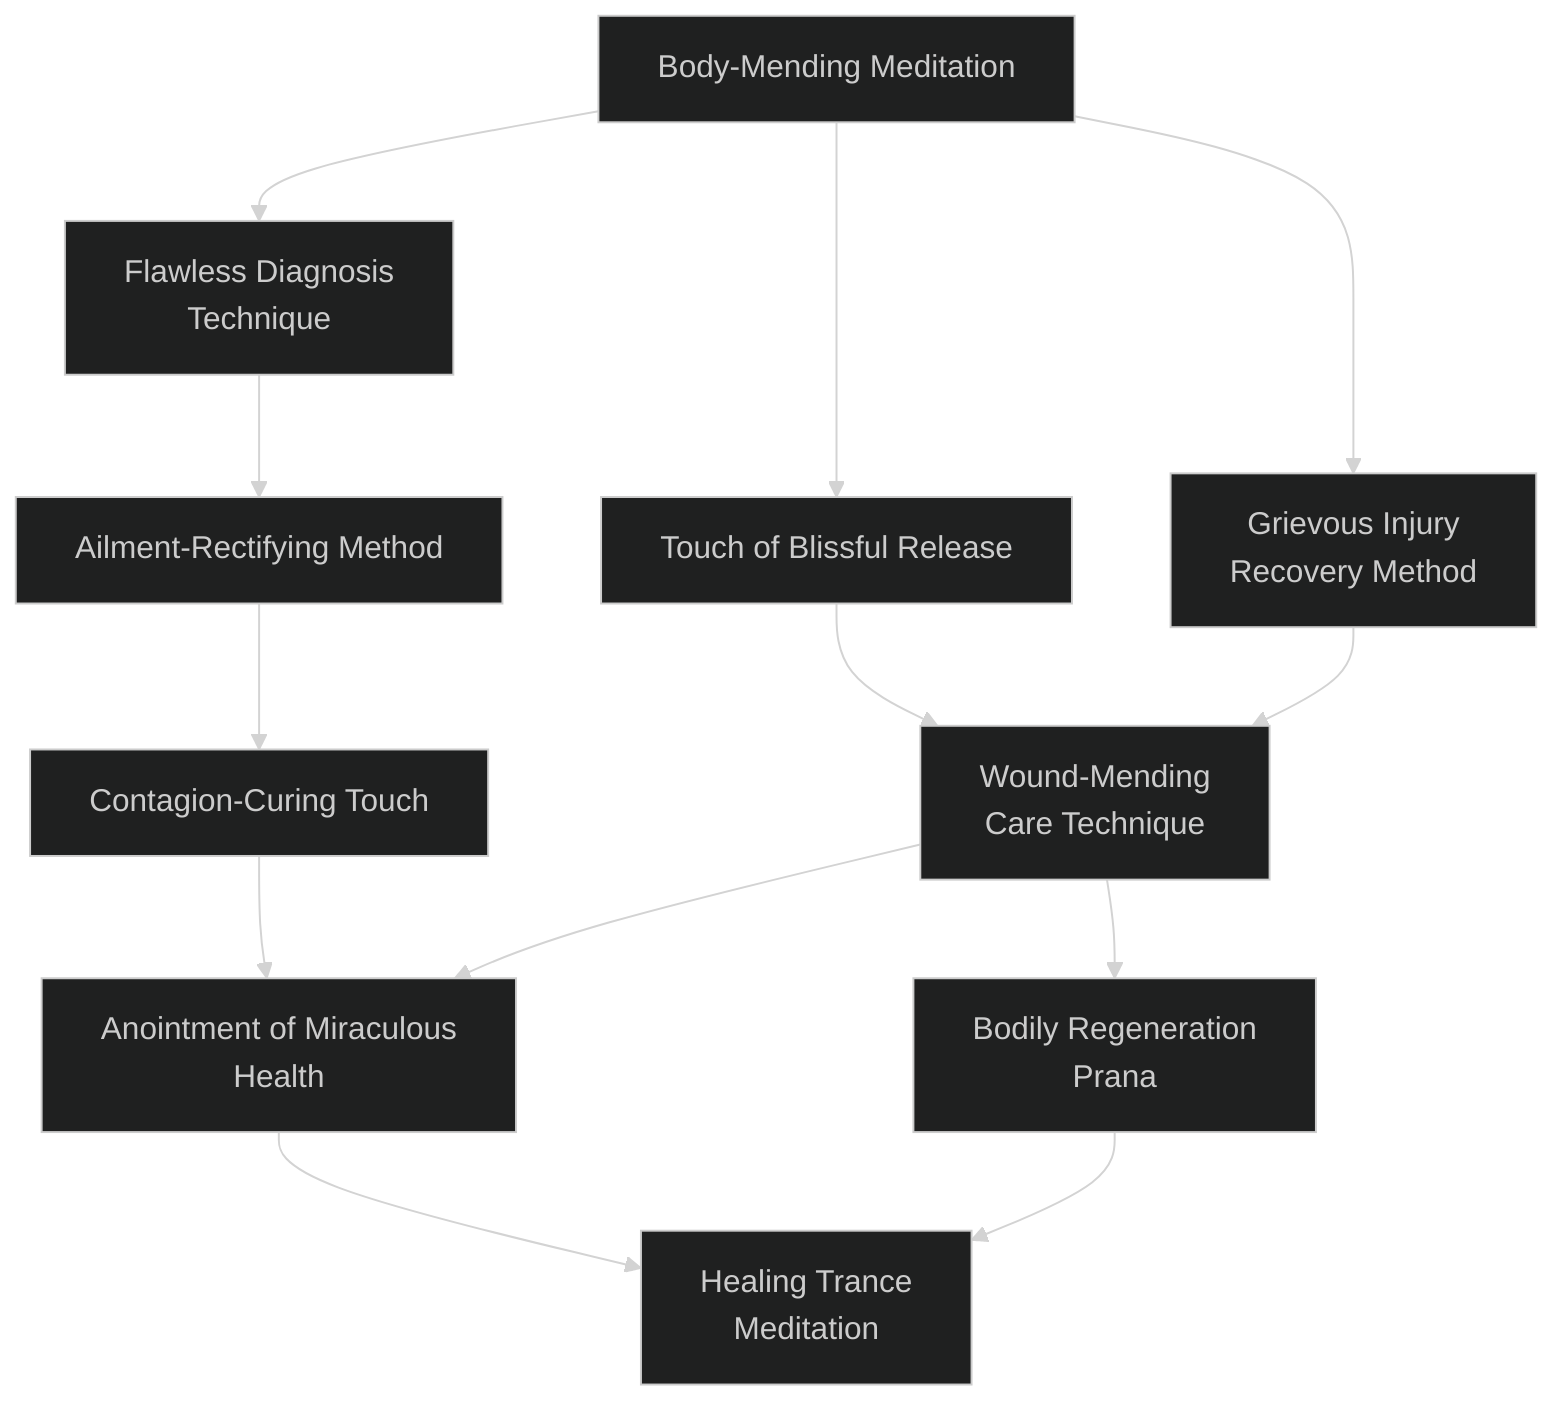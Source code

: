 ---
config:
  theme: dark
---
flowchart TD

    body_mending_meditation[Body-Mending Meditation]
    click body_mending_meditation callback "
        Body-Mending Meditation<br>
        <br>
        Cost: 10 motes<br>
        Duration: One day<br>
        Type: Reflexive<br>
        Minimum Medicine: 1<br>
        Minimum Essence: 1<br>
        Prerequisite Charms: None<br>
        <br>
        This Charm allows the character to channel Essence
        through her own body, knitting broken bones and mending
        cut and burnt flesh with supernatural speed. When this
        Charm is active, the character heals at 10 times the normal
        rate. For healing times, see the Drama chapter, page 234. This
        Charm works only on the Exalted herself and cannot be used
        on others. This Charm does not speed the healing of aggravated
        damage, nor does it allow the regeneration of amputated
        or destroyed tissue — a character who loses an eye or hand will
        have to seek more powerful magical remedies. Characters can
        activate this Charm even if unconscious.
        "

    flawless_diagnosis_technique[Flawless Diagnosis<br>Technique]
    body_mending_meditation --> flawless_diagnosis_technique
    click flawless_diagnosis_technique callback "
        Flawless Diagnosis Technique<br>
        <br>
        Cost: 1 mote<br>
        Duration: Five minutes<br>
        Type: Simple<br>
        Minimum Medicine: 1<br>
        Minimum Essence: 1<br>
        Prerequisite Charms: None<br>
        <br>
        Through the use of this Charm, the character hones
        his medical abilities to an unearthly degree. By examining
        a patient closely and hearing about her symptoms, the
        character can flawlessly diagnose her illness. Note that this
        is an improvement of the character's perception, not
        access to a vast store of medical wisdom - knowledge of
        formal medicine is a function of the character's Medicine
        and Lore skills. If the character has never heard of a disease,
        she will only be able to diagnose its general type and
        determine if it is magical in nature or not. The character's
        ability to actually treat the disease will be strictly contingent
        on her skill as a physician. However, regardless of her
        degree of skill, she will never misdiagnose a disease, mis-
        taking one she doesn't know for one she does.
        "

    ailment_rectifying_method[Ailment-Rectifying Method]
    flawless_diagnosis_technique --> ailment_rectifying_method
    click ailment_rectifying_method callback "
        Ailment-Rectifying Method<br>
        <br>
        Cost: 10 motes<br>
        Duration: Six hours<br>
        Type: Simple<br>
        Minimum Medicine: 2<br>
        Minimum Essence: 1<br>
        Prerequisite Charms: Flawless Diagnosis Technique<br>
        <br>
        The Charm Ailment-Rectifying Method allows an
        Exalted to recover rapidly from even the most serious
        illness. Non-life-threatening illnesses dissipate immediately.
        The player of a character suffering from a more
        serious ailment may make a Stamina + Resistance roll
        (without any wound or disease-related penalties). Success
        indicates that the character's illness fades over the
        course of the Charm's duration. Very serious diseases may
        require two or more successes, so it may take a character
        several days of use to accumulate enough successes to
        recover fully. However, even the most serious illnesses
        are halted in their progress by this Charm, and even the
        Great Contagion requires but five accumulated successes
        to overcome. Note that this Charm can only be used on
        the Exalted herself - to heal others of sickness, the
        Exalted must use Contagion-Curing Touch.
        "

    contagion_curing_touch[Contagion-Curing Touch]
    ailment_rectifying_method --> contagion_curing_touch
    click contagion_curing_touch callback "
        Contagion-Curing Touch<br>
        <br>
        Cost: 10 motes<br>
        Duration: One day<br>
        Type: Simple<br>
        Minimum Medicine: 3<br>
        Minimum Essence: 2<br>
        Prerequisite Charms: Ailment-Rectifying Method<br>
        <br>
        Through the use of this Charm, the character can
        successfully treat serious or even normally incurable diseases.
        The Exalted's player makes an Intelligence +
        Medicine roll. Normal diseases are cured with a single
        success, while more serious ailments may require as many
        as five successes. Regardless of success, once treatment has
        begun, the course of the disease is halted, and unless use of
        this Charm is discontinued, the illness will grow no worse.
        No medicine is required, though the person being treated
        must be bathed, kept warm, fed well and given all the other
        prerequisites of bed rest. The Exalted himself must perform
        this care and, as a result, cannot treat more individuals
        during a given day than his score in the Medicine Ability.
        "

    touch_of_blissful_release[Touch of Blissful Release]
    body_mending_meditation --> touch_of_blissful_release
    click touch_of_blissful_release callback "
        Touch of Blissful Release<br>
        <br>
        Cost: 5 motes<br>
        Duration: Six hours<br>
        Type: Simple<br>
        Minimum Medicine: 2<br>
        Minimum Essence: 1<br>
        Prerequisite Charms: Body-Mending Meditation<br>
        <br>
        The Touch of Blissful Release allows the character to
        lessen the suffering of wounded or ill individuals, dulling
        their pains and easing the discomforts of illness. Wounded
        characters reduce their wound penalties by two, and sick
        characters likewise ignore up to two dice of negative
        symptoms. However, Touch of Blissful Release has a
        narcotic effect as well as an analgesic one, and characters
        under its influence are at a -3 die penalty to performing any
        action that requires thought, memory or coordination.
        "

    grievous_injury_recovery_method[Grievous Injury<br>Recovery Method]
    body_mending_meditation --> grievous_injury_recovery_method
    click grievous_injury_recovery_method callback "
        Grievous Injury Recovery Method<br>
        <br>
        Cost: 10 motes<br>
        Duration: One day<br>
        Type: Simple<br>
        Minimum Medicine: 2<br>
        Minimum Essence: 2<br>
        Prerequisite Charms: Body-Mending Meditation<br>
        <br>
        By channeling Essence through her body, the character
        can increase her rate of healing immensely. Over the
        duration of the Charm, which must be spent in bed rest,
        the character heals health levels equal to her Essence score
        plus a number of additional health levels equal to the
        number of successes the character's player achieves on a
        Stamina + Endurance roll. This Charm does not speed the
        healing of aggravated damage, nor does it allow the regeneration
        of amputated or destroyed tissue.
        "

    wound_mending_care_technique[Wound-Mending<br>Care Technique]
    touch_of_blissful_release --> wound_mending_care_technique
    grievous_injury_recovery_method --> wound_mending_care_technique
    click wound_mending_care_technique callback "
        Wound-Mending Care Technique<br>
        <br>
        Cost: 10 motes<br>
        Duration: One day<br>
        Type: Simple<br>
        Minimum Medicine: 3<br>
        Minimum Essence: 2<br>
        Prerequisite Charms: Grievous Injury Recovery Method, Touch of Blissful Release<br>
        <br>
        Similar in effect to Grievous Injury Recovery Method,
        this Charm allows the character to heal others at an
        incredible pace. For each day the character spends treating
        the subject (who must rest in bed during the treatment),
        she heals health levels equal to her permanent Essence
        plus a number of additional levels equal to the number of
        successes her player achieves on an Intelligence + Medicine
        roll. A character cannot tend to more than one
        individual undergoing Wound-Mending Care Technique
        at a time. This Charm does not speed the healing of
        aggravated damage, nor does it allow the regeneration of
        amputated or destroyed tissue.
        "

    anointment_of_miraculous_health[Anointment of Miraculous<br>Health]
    contagion_curing_touch --> anointment_of_miraculous_health
    wound_mending_care_technique --> anointment_of_miraculous_health
    click anointment_of_miraculous_health callback "
        Anointment of Miraculous Health<br>
        <br>
        Cost: 10 motes<br>
        Duration: Instant<br>
        Type: Simple<br>
        Minimum Medicine: 4<br>
        Minimum Essence: 3<br>
        Prerequisite Charms: Contagion-Curing Touch, Wound-Mending Care Technique<br>
        <br>
        This Charm allows the character to actually cure
        injuries with nothing but a touch. Where the character's
        Essence-charged hands go, shattered bones are made whole
        and torn flesh is instantly mended. With each use of this
        Charm, the character instantly heals a number of health
        levels equal to his Essence score. The Exalted cannot heal
        herself with this Charm. This Charm does not speed the
        healing of aggravated damage, nor does it allow the regeneration
        of amputated or destroyed tissue.
        "

    bodily_regeneration_prana[Bodily Regeneration<br>Prana]
    wound_mending_care_technique --> bodily_regeneration_prana
    click bodily_regeneration_prana callback "
        Bodily Regeneration Prana<br>
        <br>
        Cost: 10 motes, 1 Willpower<br>
        Duration: One hour<br>
        Type: Simple<br>
        Minimum Medicine: 5<br>
        Minimum Essence: 2<br>
        Prerequisite Charms: Wound-Mending Care Technique<br>
        <br>
        The character enters a healing trance, during which he
        loses all awareness of the world around him. For every hour
        he is in this trance, he heals a number of health levels equal
        to his Essence score. This healing trance will cure aggravated
        damage, as well as allow the regrowth of destroyed
        tissues, amputated limbs, lost eyes and so forth. Eyes, tongues,
        hands, feet, mouths full of smashed teeth and other lesser
        maimings are the equivalent of a health level. Lost limbs are
        the equivalent of two health levels and, so, take two hours
        each to regrow. During the period the Exalted is so entranced,
        she regains no Essence - prolonged periods of
        healing can leave a Solar helpless before her enemies.
        "

    healing_trance_meditation[Healing Trance<br>Meditation]
    anointment_of_miraculous_health --> healing_trance_meditation
    bodily_regeneration_prana --> healing_trance_meditation
    click healing_trance_meditation callback "
        Healing Trance Meditation<br>
        <br>
        Cost: 10 motes, 1 Willpower<br>
        Duration: One hour<br>
        Type: Simple<br>
        Minimum Medicine: 5<br>
        Minimum Essence: 3<br>
        Prerequisite Charms: Anointment of Miraculous<br>
        <br>
        Health, Bodily Regeneration Prana
        Similar to the Charm Bodily Regeneration Prana, the
        Healing Trance Meditation Charm allows the character to
        heal similarly serious injuries in others. The Exalted must
        touch her target, and the target must be cooperative. Both
        she and the target fall into a healing trance, during which
        they have no awareness of the outside world. For each hour
        they remain in this trance, the target heals a number of
        health levels equal to the Exalted's Essence score. As with
        Healing Trance Meditation, this Charm can heal aggravated
        damage and replace lost limbs and other, similar
        maimings. The times required to heal these injuries are as
        for Bodily Regeneration Prana, above. Neither of the
        characters involved regains Essence during the healing
        period (assuming that the target has any Essence to regain
        — he may, after all, be an unExalted mortal).
        "